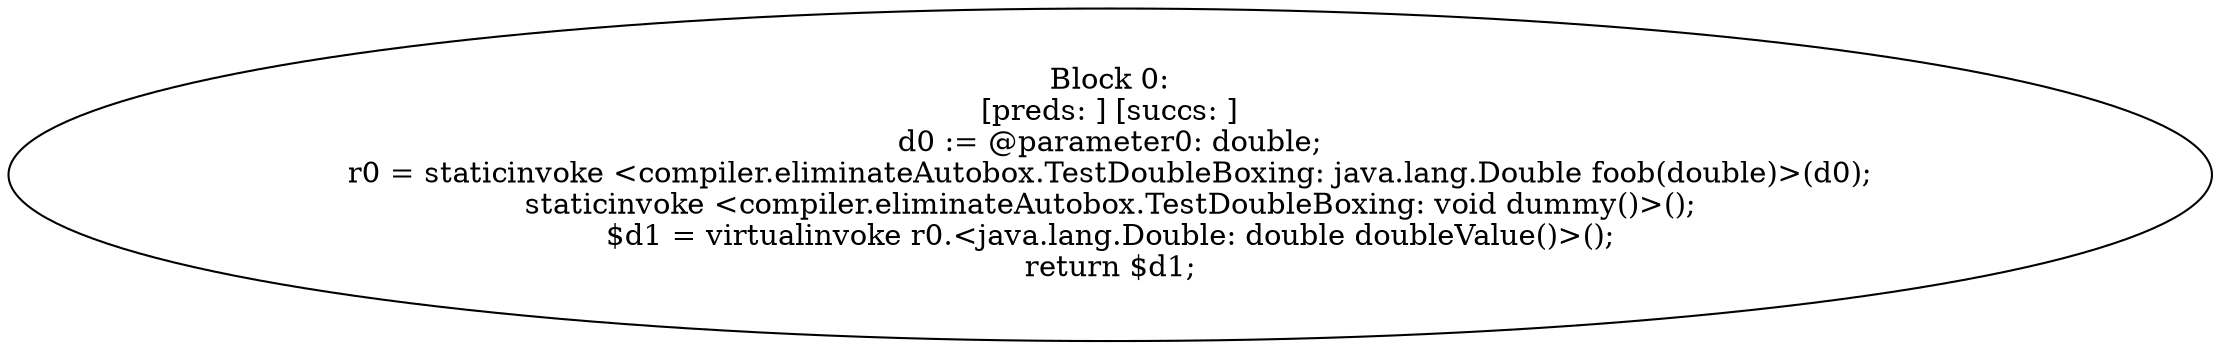 digraph "unitGraph" {
    "Block 0:
[preds: ] [succs: ]
d0 := @parameter0: double;
r0 = staticinvoke <compiler.eliminateAutobox.TestDoubleBoxing: java.lang.Double foob(double)>(d0);
staticinvoke <compiler.eliminateAutobox.TestDoubleBoxing: void dummy()>();
$d1 = virtualinvoke r0.<java.lang.Double: double doubleValue()>();
return $d1;
"
}
